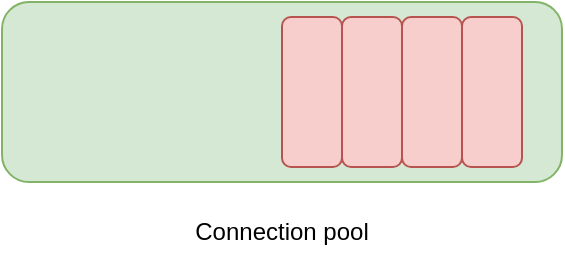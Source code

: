 <mxfile version="16.6.1" type="github"><diagram id="zzds6Kp185NoCfkkMVd4" name="Page-1"><mxGraphModel dx="764" dy="445" grid="1" gridSize="10" guides="1" tooltips="1" connect="1" arrows="1" fold="1" page="1" pageScale="1" pageWidth="1800" pageHeight="275" math="0" shadow="0"><root><mxCell id="0"/><mxCell id="1" parent="0"/><mxCell id="UpJoe9YZuqNjBJE-DoaY-1" value="" style="rounded=1;whiteSpace=wrap;html=1;fillColor=#d5e8d4;strokeColor=#82b366;" vertex="1" parent="1"><mxGeometry x="230" y="80" width="280" height="90" as="geometry"/></mxCell><mxCell id="UpJoe9YZuqNjBJE-DoaY-2" value="" style="rounded=1;whiteSpace=wrap;html=1;fillColor=#f8cecc;strokeColor=#b85450;" vertex="1" parent="1"><mxGeometry x="370" y="87.5" width="30" height="75" as="geometry"/></mxCell><mxCell id="UpJoe9YZuqNjBJE-DoaY-3" value="" style="rounded=1;whiteSpace=wrap;html=1;fillColor=#f8cecc;strokeColor=#b85450;" vertex="1" parent="1"><mxGeometry x="400" y="87.5" width="30" height="75" as="geometry"/></mxCell><mxCell id="UpJoe9YZuqNjBJE-DoaY-4" value="" style="rounded=1;whiteSpace=wrap;html=1;fillColor=#f8cecc;strokeColor=#b85450;" vertex="1" parent="1"><mxGeometry x="430" y="87.5" width="30" height="75" as="geometry"/></mxCell><mxCell id="UpJoe9YZuqNjBJE-DoaY-5" value="" style="rounded=1;whiteSpace=wrap;html=1;fillColor=#f8cecc;strokeColor=#b85450;" vertex="1" parent="1"><mxGeometry x="460" y="87.5" width="30" height="75" as="geometry"/></mxCell><mxCell id="UpJoe9YZuqNjBJE-DoaY-6" value="Connection pool" style="text;html=1;strokeColor=none;fillColor=none;align=center;verticalAlign=middle;whiteSpace=wrap;rounded=0;" vertex="1" parent="1"><mxGeometry x="315" y="180" width="110" height="30" as="geometry"/></mxCell></root></mxGraphModel></diagram></mxfile>